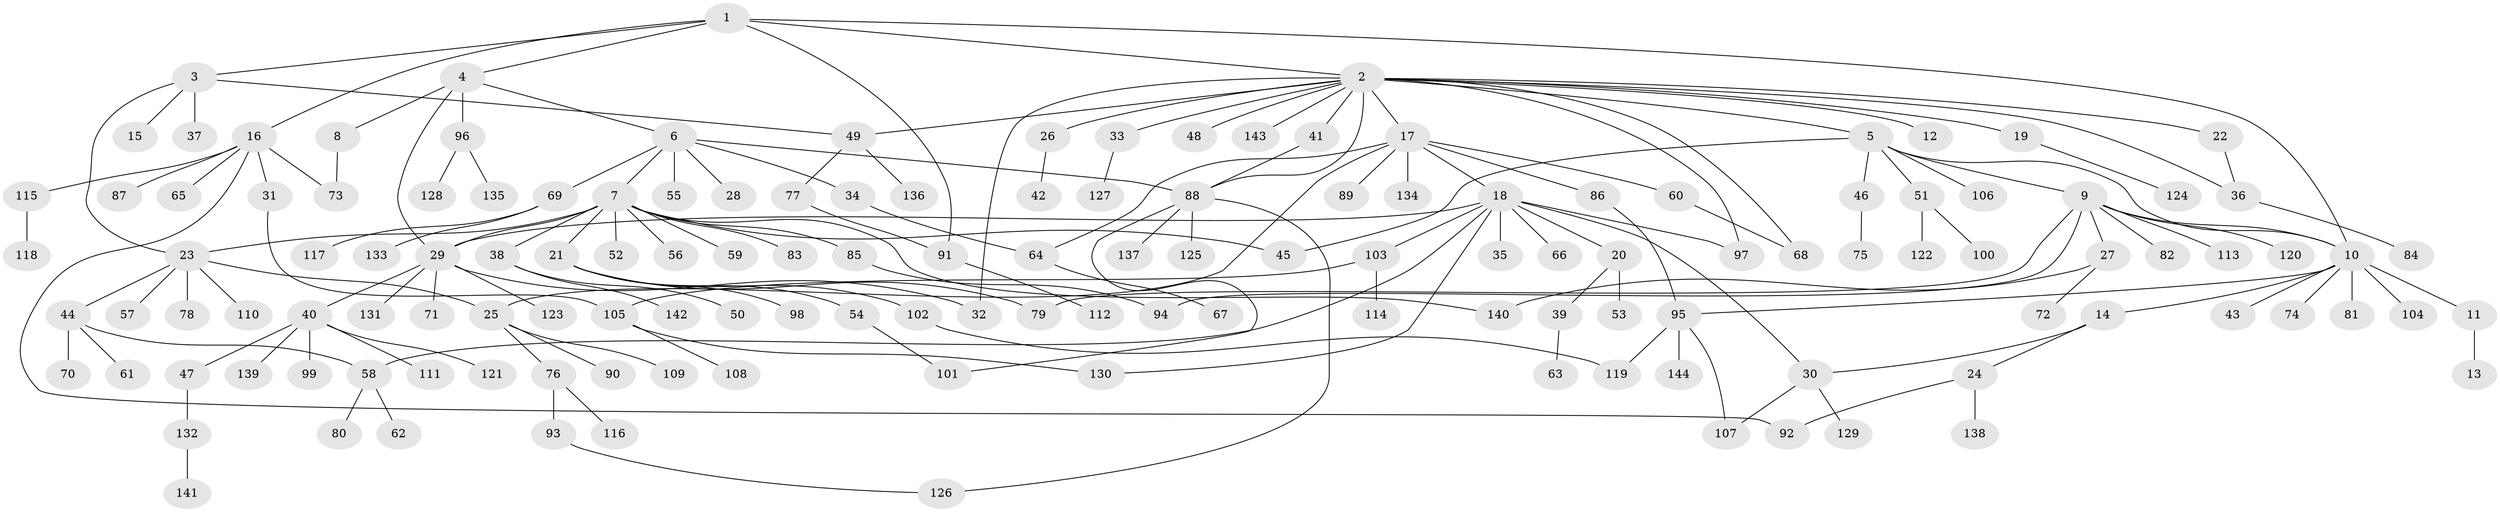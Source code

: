 // Generated by graph-tools (version 1.1) at 2025/49/03/09/25 03:49:55]
// undirected, 144 vertices, 173 edges
graph export_dot {
graph [start="1"]
  node [color=gray90,style=filled];
  1;
  2;
  3;
  4;
  5;
  6;
  7;
  8;
  9;
  10;
  11;
  12;
  13;
  14;
  15;
  16;
  17;
  18;
  19;
  20;
  21;
  22;
  23;
  24;
  25;
  26;
  27;
  28;
  29;
  30;
  31;
  32;
  33;
  34;
  35;
  36;
  37;
  38;
  39;
  40;
  41;
  42;
  43;
  44;
  45;
  46;
  47;
  48;
  49;
  50;
  51;
  52;
  53;
  54;
  55;
  56;
  57;
  58;
  59;
  60;
  61;
  62;
  63;
  64;
  65;
  66;
  67;
  68;
  69;
  70;
  71;
  72;
  73;
  74;
  75;
  76;
  77;
  78;
  79;
  80;
  81;
  82;
  83;
  84;
  85;
  86;
  87;
  88;
  89;
  90;
  91;
  92;
  93;
  94;
  95;
  96;
  97;
  98;
  99;
  100;
  101;
  102;
  103;
  104;
  105;
  106;
  107;
  108;
  109;
  110;
  111;
  112;
  113;
  114;
  115;
  116;
  117;
  118;
  119;
  120;
  121;
  122;
  123;
  124;
  125;
  126;
  127;
  128;
  129;
  130;
  131;
  132;
  133;
  134;
  135;
  136;
  137;
  138;
  139;
  140;
  141;
  142;
  143;
  144;
  1 -- 2;
  1 -- 3;
  1 -- 4;
  1 -- 10;
  1 -- 16;
  1 -- 91;
  2 -- 5;
  2 -- 12;
  2 -- 17;
  2 -- 19;
  2 -- 22;
  2 -- 26;
  2 -- 32;
  2 -- 33;
  2 -- 36;
  2 -- 41;
  2 -- 48;
  2 -- 49;
  2 -- 68;
  2 -- 88;
  2 -- 97;
  2 -- 143;
  3 -- 15;
  3 -- 23;
  3 -- 37;
  3 -- 49;
  4 -- 6;
  4 -- 8;
  4 -- 29;
  4 -- 96;
  5 -- 9;
  5 -- 10;
  5 -- 45;
  5 -- 46;
  5 -- 51;
  5 -- 106;
  6 -- 7;
  6 -- 28;
  6 -- 34;
  6 -- 55;
  6 -- 69;
  6 -- 88;
  7 -- 21;
  7 -- 23;
  7 -- 29;
  7 -- 38;
  7 -- 45;
  7 -- 52;
  7 -- 56;
  7 -- 59;
  7 -- 83;
  7 -- 85;
  7 -- 140;
  8 -- 73;
  9 -- 10;
  9 -- 27;
  9 -- 79;
  9 -- 82;
  9 -- 94;
  9 -- 113;
  9 -- 120;
  10 -- 11;
  10 -- 14;
  10 -- 43;
  10 -- 74;
  10 -- 81;
  10 -- 95;
  10 -- 104;
  11 -- 13;
  14 -- 24;
  14 -- 30;
  16 -- 31;
  16 -- 65;
  16 -- 73;
  16 -- 87;
  16 -- 92;
  16 -- 115;
  17 -- 18;
  17 -- 25;
  17 -- 60;
  17 -- 64;
  17 -- 86;
  17 -- 89;
  17 -- 134;
  18 -- 20;
  18 -- 29;
  18 -- 30;
  18 -- 35;
  18 -- 58;
  18 -- 66;
  18 -- 97;
  18 -- 103;
  18 -- 130;
  19 -- 124;
  20 -- 39;
  20 -- 53;
  21 -- 54;
  21 -- 79;
  21 -- 98;
  21 -- 102;
  22 -- 36;
  23 -- 25;
  23 -- 44;
  23 -- 57;
  23 -- 78;
  23 -- 110;
  24 -- 92;
  24 -- 138;
  25 -- 76;
  25 -- 90;
  25 -- 109;
  26 -- 42;
  27 -- 72;
  27 -- 140;
  29 -- 32;
  29 -- 40;
  29 -- 71;
  29 -- 123;
  29 -- 131;
  30 -- 107;
  30 -- 129;
  31 -- 105;
  33 -- 127;
  34 -- 64;
  36 -- 84;
  38 -- 50;
  38 -- 142;
  39 -- 63;
  40 -- 47;
  40 -- 99;
  40 -- 111;
  40 -- 121;
  40 -- 139;
  41 -- 88;
  44 -- 58;
  44 -- 61;
  44 -- 70;
  46 -- 75;
  47 -- 132;
  49 -- 77;
  49 -- 136;
  51 -- 100;
  51 -- 122;
  54 -- 101;
  58 -- 62;
  58 -- 80;
  60 -- 68;
  64 -- 67;
  69 -- 117;
  69 -- 133;
  76 -- 93;
  76 -- 116;
  77 -- 91;
  85 -- 94;
  86 -- 95;
  88 -- 101;
  88 -- 125;
  88 -- 126;
  88 -- 137;
  91 -- 112;
  93 -- 126;
  95 -- 107;
  95 -- 119;
  95 -- 144;
  96 -- 128;
  96 -- 135;
  102 -- 119;
  103 -- 105;
  103 -- 114;
  105 -- 108;
  105 -- 130;
  115 -- 118;
  132 -- 141;
}
